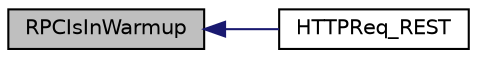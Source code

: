 digraph "RPCIsInWarmup"
{
  edge [fontname="Helvetica",fontsize="10",labelfontname="Helvetica",labelfontsize="10"];
  node [fontname="Helvetica",fontsize="10",shape=record];
  rankdir="LR";
  Node299 [label="RPCIsInWarmup",height=0.2,width=0.4,color="black", fillcolor="grey75", style="filled", fontcolor="black"];
  Node299 -> Node300 [dir="back",color="midnightblue",fontsize="10",style="solid",fontname="Helvetica"];
  Node300 [label="HTTPReq_REST",height=0.2,width=0.4,color="black", fillcolor="white", style="filled",URL="$rest_8cpp.html#a05cd25cdb032a4ceaf534ed7e6585c11"];
}
